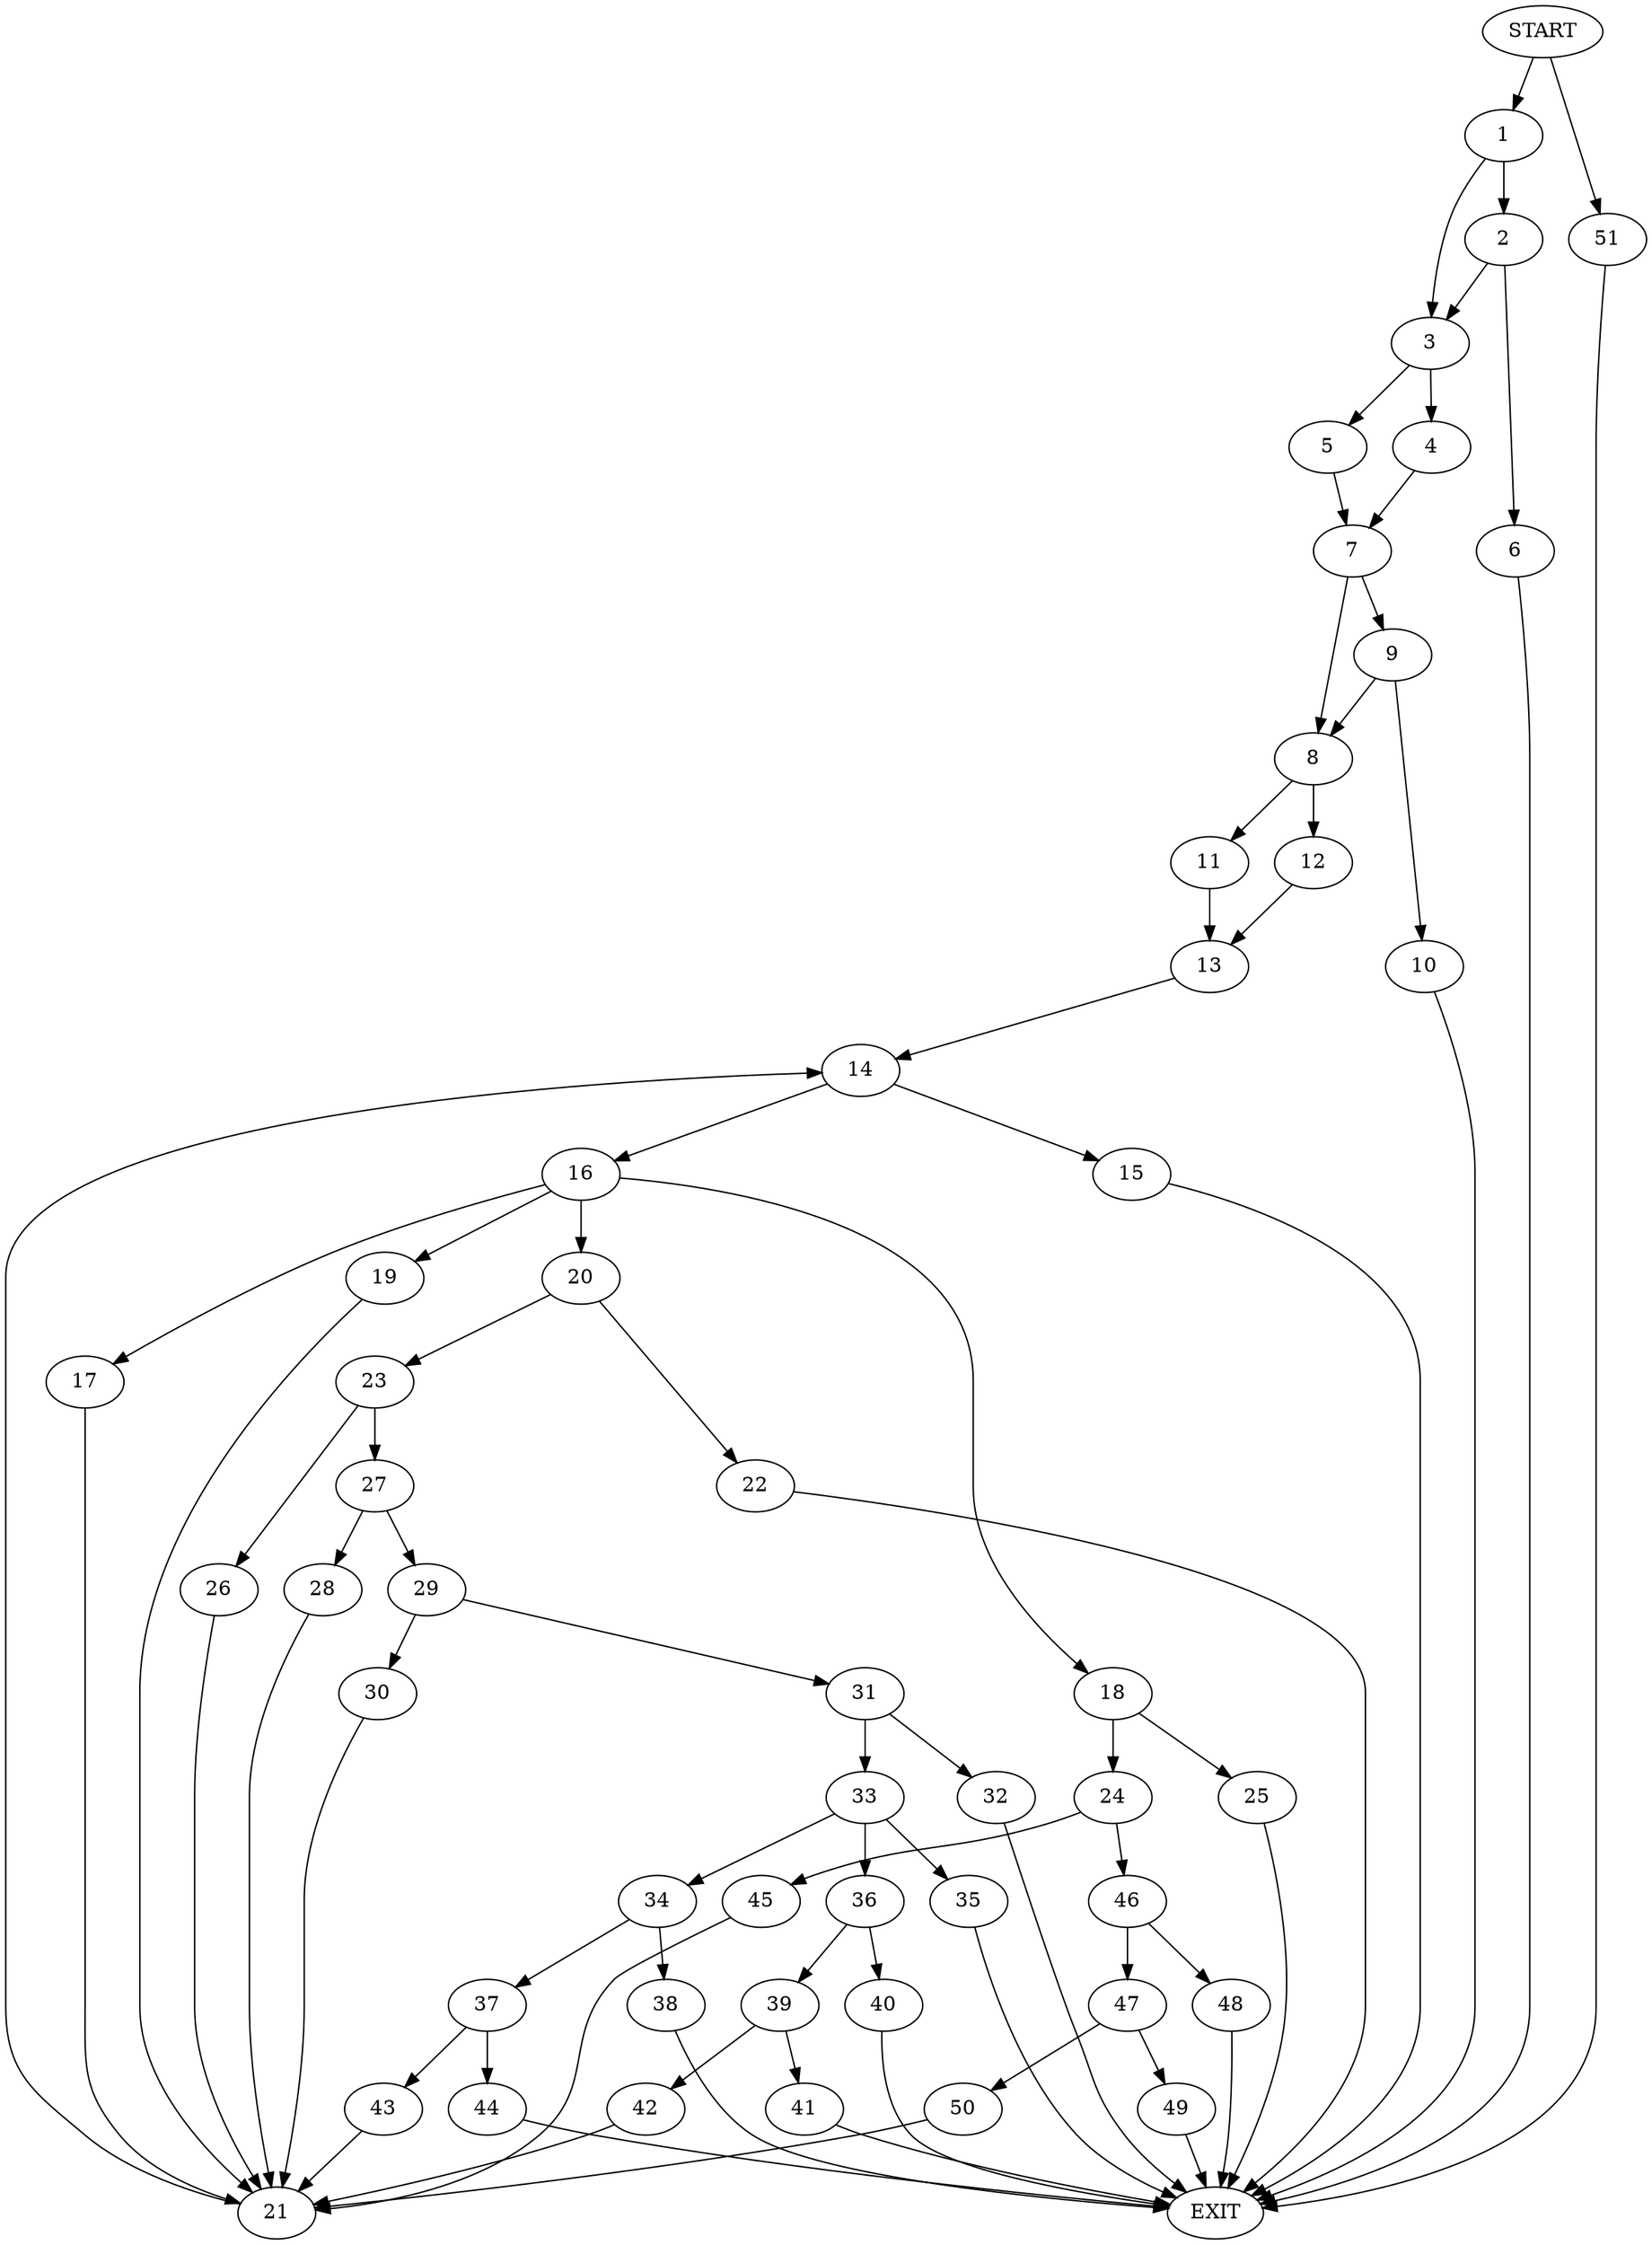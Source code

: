 digraph {
0 [label="START"]
52 [label="EXIT"]
0 -> 1
1 -> 2
1 -> 3
3 -> 4
3 -> 5
2 -> 6
2 -> 3
6 -> 52
5 -> 7
4 -> 7
7 -> 8
7 -> 9
9 -> 10
9 -> 8
8 -> 11
8 -> 12
10 -> 52
12 -> 13
11 -> 13
13 -> 14
14 -> 15
14 -> 16
15 -> 52
16 -> 17
16 -> 18
16 -> 19
16 -> 20
17 -> 21
19 -> 21
20 -> 22
20 -> 23
18 -> 24
18 -> 25
21 -> 14
23 -> 26
23 -> 27
22 -> 52
26 -> 21
27 -> 28
27 -> 29
28 -> 21
29 -> 30
29 -> 31
30 -> 21
31 -> 32
31 -> 33
33 -> 34
33 -> 35
33 -> 36
32 -> 52
34 -> 37
34 -> 38
35 -> 52
36 -> 39
36 -> 40
39 -> 41
39 -> 42
40 -> 52
42 -> 21
41 -> 52
37 -> 43
37 -> 44
38 -> 52
44 -> 52
43 -> 21
25 -> 52
24 -> 45
24 -> 46
45 -> 21
46 -> 47
46 -> 48
48 -> 52
47 -> 49
47 -> 50
49 -> 52
50 -> 21
0 -> 51
51 -> 52
}

